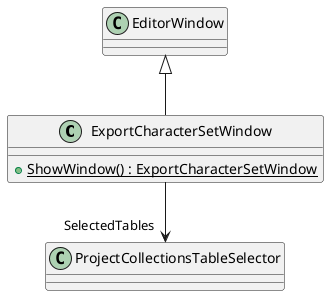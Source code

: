 @startuml
class ExportCharacterSetWindow {
    + {static} ShowWindow() : ExportCharacterSetWindow
}
EditorWindow <|-- ExportCharacterSetWindow
ExportCharacterSetWindow --> "SelectedTables" ProjectCollectionsTableSelector
@enduml

